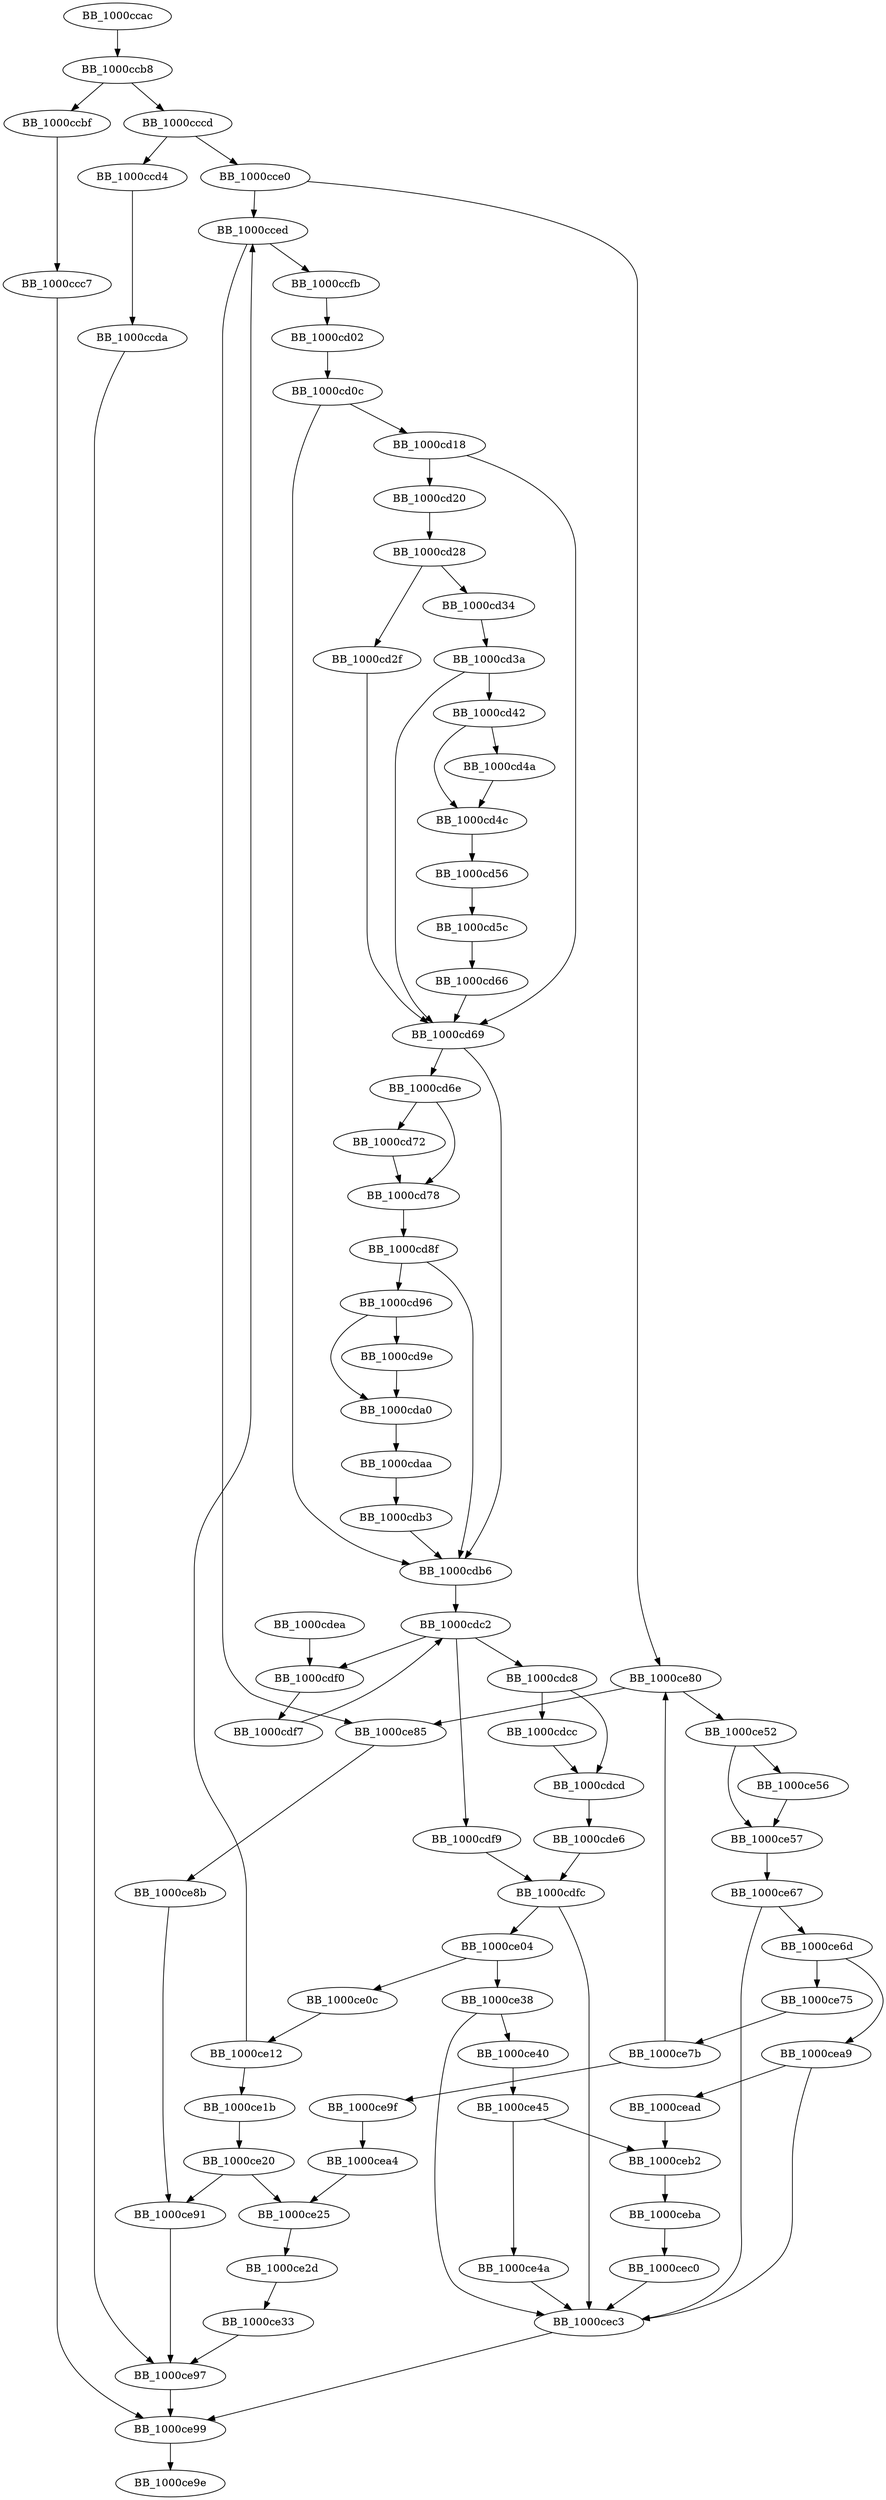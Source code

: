 DiGraph _realloc{
BB_1000ccac->BB_1000ccb8
BB_1000ccb8->BB_1000ccbf
BB_1000ccb8->BB_1000cccd
BB_1000ccbf->BB_1000ccc7
BB_1000ccc7->BB_1000ce99
BB_1000cccd->BB_1000ccd4
BB_1000cccd->BB_1000cce0
BB_1000ccd4->BB_1000ccda
BB_1000ccda->BB_1000ce97
BB_1000cce0->BB_1000cced
BB_1000cce0->BB_1000ce80
BB_1000cced->BB_1000ccfb
BB_1000cced->BB_1000ce85
BB_1000ccfb->BB_1000cd02
BB_1000cd02->BB_1000cd0c
BB_1000cd0c->BB_1000cd18
BB_1000cd0c->BB_1000cdb6
BB_1000cd18->BB_1000cd20
BB_1000cd18->BB_1000cd69
BB_1000cd20->BB_1000cd28
BB_1000cd28->BB_1000cd2f
BB_1000cd28->BB_1000cd34
BB_1000cd2f->BB_1000cd69
BB_1000cd34->BB_1000cd3a
BB_1000cd3a->BB_1000cd42
BB_1000cd3a->BB_1000cd69
BB_1000cd42->BB_1000cd4a
BB_1000cd42->BB_1000cd4c
BB_1000cd4a->BB_1000cd4c
BB_1000cd4c->BB_1000cd56
BB_1000cd56->BB_1000cd5c
BB_1000cd5c->BB_1000cd66
BB_1000cd66->BB_1000cd69
BB_1000cd69->BB_1000cd6e
BB_1000cd69->BB_1000cdb6
BB_1000cd6e->BB_1000cd72
BB_1000cd6e->BB_1000cd78
BB_1000cd72->BB_1000cd78
BB_1000cd78->BB_1000cd8f
BB_1000cd8f->BB_1000cd96
BB_1000cd8f->BB_1000cdb6
BB_1000cd96->BB_1000cd9e
BB_1000cd96->BB_1000cda0
BB_1000cd9e->BB_1000cda0
BB_1000cda0->BB_1000cdaa
BB_1000cdaa->BB_1000cdb3
BB_1000cdb3->BB_1000cdb6
BB_1000cdb6->BB_1000cdc2
BB_1000cdc2->BB_1000cdc8
BB_1000cdc2->BB_1000cdf0
BB_1000cdc2->BB_1000cdf9
BB_1000cdc8->BB_1000cdcc
BB_1000cdc8->BB_1000cdcd
BB_1000cdcc->BB_1000cdcd
BB_1000cdcd->BB_1000cde6
BB_1000cde6->BB_1000cdfc
BB_1000cdea->BB_1000cdf0
BB_1000cdf0->BB_1000cdf7
BB_1000cdf7->BB_1000cdc2
BB_1000cdf9->BB_1000cdfc
BB_1000cdfc->BB_1000ce04
BB_1000cdfc->BB_1000cec3
BB_1000ce04->BB_1000ce0c
BB_1000ce04->BB_1000ce38
BB_1000ce0c->BB_1000ce12
BB_1000ce12->BB_1000cced
BB_1000ce12->BB_1000ce1b
BB_1000ce1b->BB_1000ce20
BB_1000ce20->BB_1000ce25
BB_1000ce20->BB_1000ce91
BB_1000ce25->BB_1000ce2d
BB_1000ce2d->BB_1000ce33
BB_1000ce33->BB_1000ce97
BB_1000ce38->BB_1000ce40
BB_1000ce38->BB_1000cec3
BB_1000ce40->BB_1000ce45
BB_1000ce45->BB_1000ce4a
BB_1000ce45->BB_1000ceb2
BB_1000ce4a->BB_1000cec3
BB_1000ce52->BB_1000ce56
BB_1000ce52->BB_1000ce57
BB_1000ce56->BB_1000ce57
BB_1000ce57->BB_1000ce67
BB_1000ce67->BB_1000ce6d
BB_1000ce67->BB_1000cec3
BB_1000ce6d->BB_1000ce75
BB_1000ce6d->BB_1000cea9
BB_1000ce75->BB_1000ce7b
BB_1000ce7b->BB_1000ce80
BB_1000ce7b->BB_1000ce9f
BB_1000ce80->BB_1000ce52
BB_1000ce80->BB_1000ce85
BB_1000ce85->BB_1000ce8b
BB_1000ce8b->BB_1000ce91
BB_1000ce91->BB_1000ce97
BB_1000ce97->BB_1000ce99
BB_1000ce99->BB_1000ce9e
BB_1000ce9f->BB_1000cea4
BB_1000cea4->BB_1000ce25
BB_1000cea9->BB_1000cead
BB_1000cea9->BB_1000cec3
BB_1000cead->BB_1000ceb2
BB_1000ceb2->BB_1000ceba
BB_1000ceba->BB_1000cec0
BB_1000cec0->BB_1000cec3
BB_1000cec3->BB_1000ce99
}
